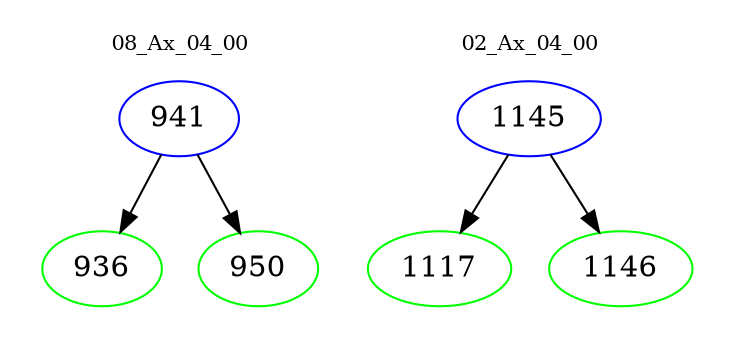 digraph{
subgraph cluster_0 {
color = white
label = "08_Ax_04_00";
fontsize=10;
T0_941 [label="941", color="blue"]
T0_941 -> T0_936 [color="black"]
T0_936 [label="936", color="green"]
T0_941 -> T0_950 [color="black"]
T0_950 [label="950", color="green"]
}
subgraph cluster_1 {
color = white
label = "02_Ax_04_00";
fontsize=10;
T1_1145 [label="1145", color="blue"]
T1_1145 -> T1_1117 [color="black"]
T1_1117 [label="1117", color="green"]
T1_1145 -> T1_1146 [color="black"]
T1_1146 [label="1146", color="green"]
}
}
